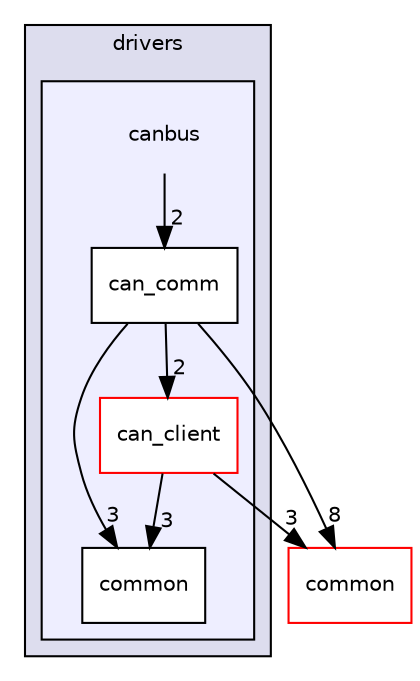 digraph "modules/drivers/canbus" {
  compound=true
  node [ fontsize="10", fontname="Helvetica"];
  edge [ labelfontsize="10", labelfontname="Helvetica"];
  subgraph clusterdir_fa7c3dda3a065b7e0bb8d7e2b3a94e74 {
    graph [ bgcolor="#ddddee", pencolor="black", label="drivers" fontname="Helvetica", fontsize="10", URL="dir_fa7c3dda3a065b7e0bb8d7e2b3a94e74.html"]
  subgraph clusterdir_6ac68ed414d44d6f54320351cbdbfd7b {
    graph [ bgcolor="#eeeeff", pencolor="black", label="" URL="dir_6ac68ed414d44d6f54320351cbdbfd7b.html"];
    dir_6ac68ed414d44d6f54320351cbdbfd7b [shape=plaintext label="canbus"];
    dir_c2d7962d4ce0d329d56f66f204c70aab [shape=box label="can_client" color="red" fillcolor="white" style="filled" URL="dir_c2d7962d4ce0d329d56f66f204c70aab.html"];
    dir_05728381d1a377d3f43e08472a991545 [shape=box label="can_comm" color="black" fillcolor="white" style="filled" URL="dir_05728381d1a377d3f43e08472a991545.html"];
    dir_89e2469f18c5e5da51766ec9b3e212fa [shape=box label="common" color="black" fillcolor="white" style="filled" URL="dir_89e2469f18c5e5da51766ec9b3e212fa.html"];
  }
  }
  dir_9a5e51f49964887903df6eed98080585 [shape=box label="common" fillcolor="white" style="filled" color="red" URL="dir_9a5e51f49964887903df6eed98080585.html"];
  dir_6ac68ed414d44d6f54320351cbdbfd7b->dir_05728381d1a377d3f43e08472a991545 [headlabel="2", labeldistance=1.5 headhref="dir_000095_000100.html"];
  dir_05728381d1a377d3f43e08472a991545->dir_89e2469f18c5e5da51766ec9b3e212fa [headlabel="3", labeldistance=1.5 headhref="dir_000100_000101.html"];
  dir_05728381d1a377d3f43e08472a991545->dir_9a5e51f49964887903df6eed98080585 [headlabel="8", labeldistance=1.5 headhref="dir_000100_000050.html"];
  dir_05728381d1a377d3f43e08472a991545->dir_c2d7962d4ce0d329d56f66f204c70aab [headlabel="2", labeldistance=1.5 headhref="dir_000100_000096.html"];
  dir_c2d7962d4ce0d329d56f66f204c70aab->dir_89e2469f18c5e5da51766ec9b3e212fa [headlabel="3", labeldistance=1.5 headhref="dir_000096_000101.html"];
  dir_c2d7962d4ce0d329d56f66f204c70aab->dir_9a5e51f49964887903df6eed98080585 [headlabel="3", labeldistance=1.5 headhref="dir_000096_000050.html"];
}
